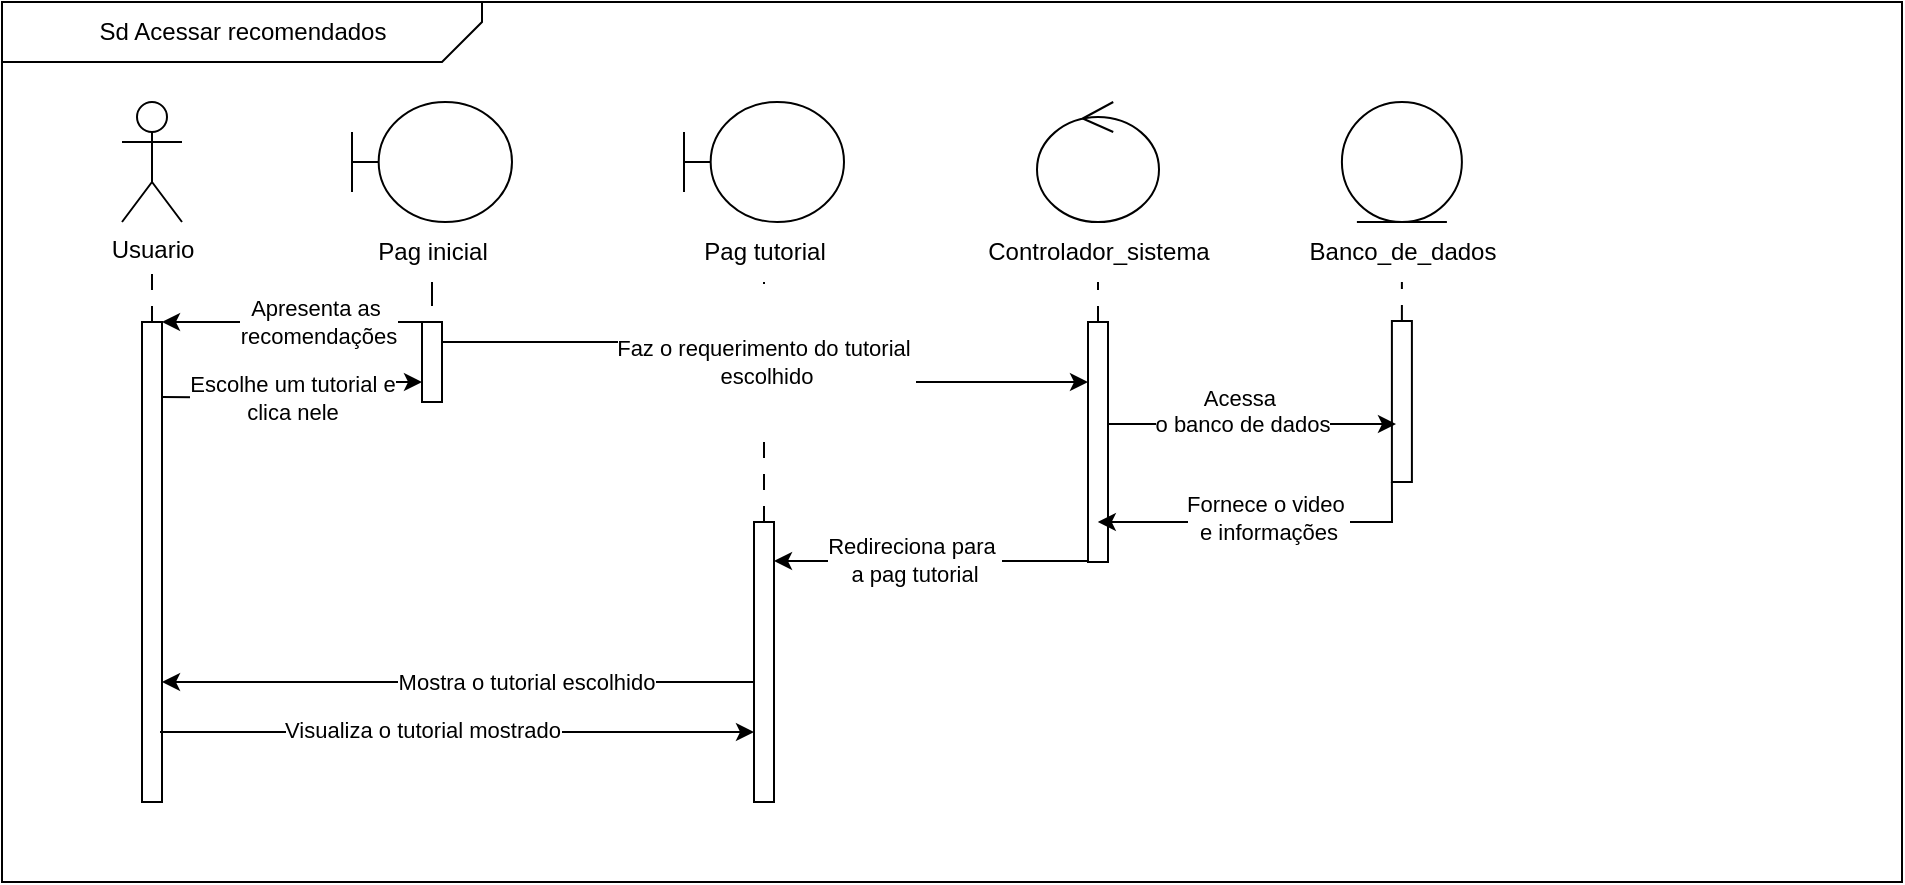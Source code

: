 <mxfile version="26.0.15">
  <diagram name="Página-1" id="jx0vXUId92UZGx1RPOdO">
    <mxGraphModel grid="1" page="1" gridSize="10" guides="1" tooltips="1" connect="1" arrows="1" fold="1" pageScale="1" pageWidth="827" pageHeight="1169" math="0" shadow="0">
      <root>
        <mxCell id="0" />
        <mxCell id="1" parent="0" />
        <mxCell id="LPuviC379ChFbPw_DMBY-1" value="" style="rounded=0;html=1;flipH=0;" vertex="1" parent="1">
          <mxGeometry x="110" width="950" height="440" as="geometry" />
        </mxCell>
        <mxCell id="LPuviC379ChFbPw_DMBY-2" value="Usuario" style="shape=umlActor;verticalLabelPosition=bottom;verticalAlign=top;html=1;outlineConnect=0;" vertex="1" parent="1">
          <mxGeometry x="170" y="50" width="30" height="60" as="geometry" />
        </mxCell>
        <mxCell id="LPuviC379ChFbPw_DMBY-3" style="edgeStyle=orthogonalEdgeStyle;rounded=0;orthogonalLoop=1;jettySize=auto;html=1;exitX=0.5;exitY=0;exitDx=0;exitDy=0;endArrow=none;startFill=0;dashed=1;dashPattern=8 8;" edge="1" parent="1" source="LPuviC379ChFbPw_DMBY-6">
          <mxGeometry relative="1" as="geometry">
            <mxPoint x="185" y="129" as="targetPoint" />
          </mxGeometry>
        </mxCell>
        <mxCell id="5BXSpPQj7zV_-2urVhF3-8" style="edgeStyle=orthogonalEdgeStyle;rounded=0;orthogonalLoop=1;jettySize=auto;html=1;exitX=1;exitY=0.5;exitDx=0;exitDy=0;entryX=0;entryY=0.75;entryDx=0;entryDy=0;" edge="1" parent="1" target="LPuviC379ChFbPw_DMBY-36">
          <mxGeometry relative="1" as="geometry">
            <mxPoint x="190" y="197.5" as="sourcePoint" />
            <mxPoint x="320" y="190" as="targetPoint" />
            <Array as="points" />
          </mxGeometry>
        </mxCell>
        <mxCell id="5BXSpPQj7zV_-2urVhF3-9" value="Escolhe um tutorial e&lt;div&gt;clica nele&lt;/div&gt;" style="edgeLabel;html=1;align=center;verticalAlign=middle;resizable=0;points=[];" connectable="0" vertex="1" parent="5BXSpPQj7zV_-2urVhF3-8">
          <mxGeometry x="-0.082" relative="1" as="geometry">
            <mxPoint x="1" as="offset" />
          </mxGeometry>
        </mxCell>
        <mxCell id="LPuviC379ChFbPw_DMBY-6" value="" style="rounded=0;html=1;" vertex="1" parent="1">
          <mxGeometry x="180" y="160" width="10" height="240" as="geometry" />
        </mxCell>
        <mxCell id="LPuviC379ChFbPw_DMBY-7" value="Sd Acessar recomendados" style="shape=card;html=1;rotation=0;size=20;direction=south;flipH=0;flipV=1;" vertex="1" parent="1">
          <mxGeometry x="110" width="240" height="30" as="geometry" />
        </mxCell>
        <mxCell id="LPuviC379ChFbPw_DMBY-8" value="" style="shape=umlBoundary;html=1;" vertex="1" parent="1">
          <mxGeometry x="285" y="50" width="80" height="60" as="geometry" />
        </mxCell>
        <mxCell id="LPuviC379ChFbPw_DMBY-66" style="edgeStyle=orthogonalEdgeStyle;rounded=0;orthogonalLoop=1;jettySize=auto;html=1;exitX=0.5;exitY=1;exitDx=0;exitDy=0;entryX=0.5;entryY=0;entryDx=0;entryDy=0;endArrow=none;startFill=0;dashed=1;dashPattern=12 12;" edge="1" parent="1" source="LPuviC379ChFbPw_DMBY-9" target="LPuviC379ChFbPw_DMBY-36">
          <mxGeometry relative="1" as="geometry" />
        </mxCell>
        <mxCell id="LPuviC379ChFbPw_DMBY-9" value="Pag inicial" style="text;html=1;align=center;verticalAlign=middle;rounded=0;" vertex="1" parent="1">
          <mxGeometry x="275" y="110" width="100" height="30" as="geometry" />
        </mxCell>
        <mxCell id="LPuviC379ChFbPw_DMBY-11" style="edgeStyle=orthogonalEdgeStyle;rounded=0;orthogonalLoop=1;jettySize=auto;html=1;exitX=0.5;exitY=1;exitDx=0;exitDy=0;entryX=0.5;entryY=0;entryDx=0;entryDy=0;endArrow=none;startFill=0;dashed=1;dashPattern=8 8;" edge="1" parent="1" target="LPuviC379ChFbPw_DMBY-36">
          <mxGeometry relative="1" as="geometry">
            <mxPoint x="325" y="170.0" as="sourcePoint" />
          </mxGeometry>
        </mxCell>
        <mxCell id="LPuviC379ChFbPw_DMBY-13" value="" style="ellipse;shape=umlControl;html=1;" vertex="1" parent="1">
          <mxGeometry x="627.5" y="50" width="61" height="60" as="geometry" />
        </mxCell>
        <mxCell id="LPuviC379ChFbPw_DMBY-14" value="Controlador_sistema" style="text;html=1;align=center;verticalAlign=middle;rounded=0;" vertex="1" parent="1">
          <mxGeometry x="600.25" y="110" width="115.5" height="30" as="geometry" />
        </mxCell>
        <mxCell id="LPuviC379ChFbPw_DMBY-15" style="edgeStyle=orthogonalEdgeStyle;rounded=0;orthogonalLoop=1;jettySize=auto;html=1;exitX=0.5;exitY=0;exitDx=0;exitDy=0;entryX=0.5;entryY=1;entryDx=0;entryDy=0;endArrow=none;startFill=0;dashed=1;dashPattern=8 8;" edge="1" parent="1" source="LPuviC379ChFbPw_DMBY-21">
          <mxGeometry relative="1" as="geometry">
            <mxPoint x="658" y="140" as="targetPoint" />
          </mxGeometry>
        </mxCell>
        <mxCell id="LPuviC379ChFbPw_DMBY-54" style="edgeStyle=orthogonalEdgeStyle;rounded=0;orthogonalLoop=1;jettySize=auto;html=1;exitX=0;exitY=1;exitDx=0;exitDy=0;entryX=1;entryY=0;entryDx=0;entryDy=0;" edge="1" parent="1">
          <mxGeometry relative="1" as="geometry">
            <mxPoint x="653.75" y="279.5" as="sourcePoint" />
            <mxPoint x="496" y="279.5" as="targetPoint" />
            <Array as="points">
              <mxPoint x="621" y="279.5" />
              <mxPoint x="621" y="279.5" />
            </Array>
          </mxGeometry>
        </mxCell>
        <mxCell id="LPuviC379ChFbPw_DMBY-55" value="Redireciona para&amp;nbsp;&lt;div&gt;a pag tutorial&lt;/div&gt;" style="edgeLabel;html=1;align=center;verticalAlign=middle;resizable=0;points=[];" connectable="0" vertex="1" parent="LPuviC379ChFbPw_DMBY-54">
          <mxGeometry relative="1" as="geometry">
            <mxPoint x="-9" y="-1" as="offset" />
          </mxGeometry>
        </mxCell>
        <mxCell id="LPuviC379ChFbPw_DMBY-21" value="" style="rounded=0;html=1;" vertex="1" parent="1">
          <mxGeometry x="653" y="160" width="10" height="120" as="geometry" />
        </mxCell>
        <mxCell id="LPuviC379ChFbPw_DMBY-22" value="&lt;div&gt;&lt;br&gt;&lt;/div&gt;&lt;div&gt;&lt;br&gt;&lt;/div&gt;" style="ellipse;shape=umlEntity;html=1;" vertex="1" parent="1">
          <mxGeometry x="779.95" y="50" width="60" height="60" as="geometry" />
        </mxCell>
        <mxCell id="LPuviC379ChFbPw_DMBY-23" value="Banco_de_dados" style="text;html=1;align=center;verticalAlign=middle;rounded=0;" vertex="1" parent="1">
          <mxGeometry x="759.95" y="110" width="100" height="30" as="geometry" />
        </mxCell>
        <mxCell id="LPuviC379ChFbPw_DMBY-24" style="edgeStyle=orthogonalEdgeStyle;rounded=0;orthogonalLoop=1;jettySize=auto;html=1;exitX=0.5;exitY=0;exitDx=0;exitDy=0;entryX=0.5;entryY=1;entryDx=0;entryDy=0;endArrow=none;startFill=0;dashed=1;dashPattern=8 8;" edge="1" parent="1" source="LPuviC379ChFbPw_DMBY-27">
          <mxGeometry relative="1" as="geometry">
            <mxPoint x="809.95" y="140" as="targetPoint" />
          </mxGeometry>
        </mxCell>
        <mxCell id="LPuviC379ChFbPw_DMBY-63" style="edgeStyle=orthogonalEdgeStyle;rounded=0;orthogonalLoop=1;jettySize=auto;html=1;entryX=1;entryY=0.5;entryDx=0;entryDy=0;exitX=0;exitY=1;exitDx=0;exitDy=0;" edge="1" parent="1" source="LPuviC379ChFbPw_DMBY-27">
          <mxGeometry relative="1" as="geometry">
            <Array as="points">
              <mxPoint x="805" y="260" />
            </Array>
            <mxPoint x="804.9" y="245.5" as="sourcePoint" />
            <mxPoint x="657.9" y="260" as="targetPoint" />
          </mxGeometry>
        </mxCell>
        <mxCell id="LPuviC379ChFbPw_DMBY-64" value="Fornece o video&amp;nbsp;&lt;div&gt;e informações&lt;/div&gt;" style="edgeLabel;html=1;align=center;verticalAlign=middle;resizable=0;points=[];" connectable="0" vertex="1" parent="LPuviC379ChFbPw_DMBY-63">
          <mxGeometry x="-0.019" y="-2" relative="1" as="geometry">
            <mxPoint as="offset" />
          </mxGeometry>
        </mxCell>
        <mxCell id="LPuviC379ChFbPw_DMBY-27" value="" style="rounded=0;html=1;" vertex="1" parent="1">
          <mxGeometry x="804.95" y="159.5" width="10" height="80.5" as="geometry" />
        </mxCell>
        <mxCell id="LPuviC379ChFbPw_DMBY-28" value="" style="shape=umlBoundary;html=1;" vertex="1" parent="1">
          <mxGeometry x="451" y="50" width="80" height="60" as="geometry" />
        </mxCell>
        <mxCell id="LPuviC379ChFbPw_DMBY-29" value="Pag tutorial" style="text;html=1;align=center;verticalAlign=middle;rounded=0;" vertex="1" parent="1">
          <mxGeometry x="441" y="110" width="100" height="30" as="geometry" />
        </mxCell>
        <mxCell id="LPuviC379ChFbPw_DMBY-30" style="edgeStyle=orthogonalEdgeStyle;rounded=0;orthogonalLoop=1;jettySize=auto;html=1;exitX=0.5;exitY=0;exitDx=0;exitDy=0;entryX=0.5;entryY=1;entryDx=0;entryDy=0;endArrow=none;startFill=0;dashed=1;dashPattern=8 8;" edge="1" parent="1" source="LPuviC379ChFbPw_DMBY-42" target="LPuviC379ChFbPw_DMBY-29">
          <mxGeometry relative="1" as="geometry" />
        </mxCell>
        <mxCell id="5BXSpPQj7zV_-2urVhF3-6" style="edgeStyle=orthogonalEdgeStyle;rounded=0;orthogonalLoop=1;jettySize=auto;html=1;exitX=0;exitY=0;exitDx=0;exitDy=0;entryX=1;entryY=0;entryDx=0;entryDy=0;" edge="1" parent="1" source="LPuviC379ChFbPw_DMBY-36" target="LPuviC379ChFbPw_DMBY-6">
          <mxGeometry relative="1" as="geometry">
            <Array as="points">
              <mxPoint x="240" y="160" />
              <mxPoint x="240" y="160" />
            </Array>
          </mxGeometry>
        </mxCell>
        <mxCell id="5BXSpPQj7zV_-2urVhF3-7" value="Apresenta as&amp;nbsp;&lt;div&gt;recomendações&lt;/div&gt;" style="edgeLabel;html=1;align=center;verticalAlign=middle;resizable=0;points=[];" connectable="0" vertex="1" parent="5BXSpPQj7zV_-2urVhF3-6">
          <mxGeometry x="-0.2" relative="1" as="geometry">
            <mxPoint as="offset" />
          </mxGeometry>
        </mxCell>
        <mxCell id="5BXSpPQj7zV_-2urVhF3-21" value="&lt;span&gt;&lt;br&gt;&lt;br style=&quot;forced-color-adjust: none; color: rgb(0, 0, 0); font-family: Helvetica; font-size: 11px; font-style: normal; font-variant-ligatures: normal; font-variant-caps: normal; font-weight: 400; letter-spacing: normal; orphans: 2; text-align: center; text-indent: 0px; text-transform: none; widows: 2; word-spacing: 0px; -webkit-text-stroke-width: 0px; white-space: nowrap; text-decoration-thickness: initial; text-decoration-style: initial; text-decoration-color: initial;&quot;&gt;&lt;span style=&quot;forced-color-adjust: none; color: rgb(0, 0, 0); font-family: Helvetica; font-size: 11px; font-style: normal; font-variant-ligatures: normal; font-variant-caps: normal; font-weight: 400; letter-spacing: normal; orphans: 2; text-align: center; text-indent: 0px; text-transform: none; widows: 2; word-spacing: 0px; -webkit-text-stroke-width: 0px; white-space: nowrap; text-decoration-thickness: initial; text-decoration-style: initial; text-decoration-color: initial; float: none; display: inline !important; background-color: rgb(255, 255, 255);&quot;&gt;Faz o requerimento do tutorial&amp;nbsp;&lt;/span&gt;&lt;/span&gt;&lt;div style=&quot;forced-color-adjust: none; color: rgb(0, 0, 0); font-family: Helvetica; font-size: 11px; font-style: normal; font-variant-ligatures: normal; font-variant-caps: normal; font-weight: 400; letter-spacing: normal; orphans: 2; text-align: center; text-indent: 0px; text-transform: none; widows: 2; word-spacing: 0px; -webkit-text-stroke-width: 0px; white-space: nowrap; text-decoration-thickness: initial; text-decoration-style: initial; text-decoration-color: initial;&quot;&gt;&lt;span&gt;escolhido&lt;/span&gt;&lt;/div&gt;&lt;span&gt;&lt;br style=&quot;forced-color-adjust: none; color: rgb(0, 0, 0); font-family: Helvetica; font-size: 11px; font-style: normal; font-variant-ligatures: normal; font-variant-caps: normal; font-weight: 400; letter-spacing: normal; orphans: 2; text-align: center; text-indent: 0px; text-transform: none; widows: 2; word-spacing: 0px; -webkit-text-stroke-width: 0px; white-space: nowrap; text-decoration-thickness: initial; text-decoration-style: initial; text-decoration-color: initial;&quot;&gt;&lt;br&gt;&lt;/span&gt;" style="edgeStyle=orthogonalEdgeStyle;rounded=0;orthogonalLoop=1;jettySize=auto;html=1;exitX=1;exitY=0.25;exitDx=0;exitDy=0;entryX=0;entryY=0.25;entryDx=0;entryDy=0;" edge="1" parent="1" source="LPuviC379ChFbPw_DMBY-36" target="LPuviC379ChFbPw_DMBY-21">
          <mxGeometry relative="1" as="geometry" />
        </mxCell>
        <mxCell id="LPuviC379ChFbPw_DMBY-36" value="" style="rounded=0;html=1;" vertex="1" parent="1">
          <mxGeometry x="320" y="160" width="10" height="40" as="geometry" />
        </mxCell>
        <mxCell id="LPuviC379ChFbPw_DMBY-58" style="edgeStyle=orthogonalEdgeStyle;rounded=0;orthogonalLoop=1;jettySize=auto;html=1;exitX=0;exitY=1;exitDx=0;exitDy=0;entryX=1;entryY=0.75;entryDx=0;entryDy=0;" edge="1" parent="1" source="LPuviC379ChFbPw_DMBY-42" target="LPuviC379ChFbPw_DMBY-6">
          <mxGeometry relative="1" as="geometry">
            <Array as="points">
              <mxPoint x="370" y="340" />
              <mxPoint x="370" y="340" />
            </Array>
          </mxGeometry>
        </mxCell>
        <mxCell id="LPuviC379ChFbPw_DMBY-59" value="Mostra o tutorial escolhido" style="edgeLabel;html=1;align=center;verticalAlign=middle;resizable=0;points=[];" connectable="0" vertex="1" parent="LPuviC379ChFbPw_DMBY-58">
          <mxGeometry x="-0.168" relative="1" as="geometry">
            <mxPoint x="-26" as="offset" />
          </mxGeometry>
        </mxCell>
        <mxCell id="LPuviC379ChFbPw_DMBY-42" value="" style="rounded=0;html=1;" vertex="1" parent="1">
          <mxGeometry x="486" y="260" width="10" height="140" as="geometry" />
        </mxCell>
        <mxCell id="5BXSpPQj7zV_-2urVhF3-17" value="&#xa;&lt;span style=&quot;color: rgb(0, 0, 0); font-family: Helvetica; font-size: 11px; font-style: normal; font-variant-ligatures: normal; font-variant-caps: normal; font-weight: 400; letter-spacing: normal; orphans: 2; text-align: center; text-indent: 0px; text-transform: none; widows: 2; word-spacing: 0px; -webkit-text-stroke-width: 0px; white-space: nowrap; background-color: rgb(255, 255, 255); text-decoration-thickness: initial; text-decoration-style: initial; text-decoration-color: initial; display: inline !important; float: none;&quot;&gt;Acessa&amp;nbsp;&lt;/span&gt;&lt;div style=&quot;forced-color-adjust: none; color: rgb(0, 0, 0); font-family: Helvetica; font-size: 11px; font-style: normal; font-variant-ligatures: normal; font-variant-caps: normal; font-weight: 400; letter-spacing: normal; orphans: 2; text-align: center; text-indent: 0px; text-transform: none; widows: 2; word-spacing: 0px; -webkit-text-stroke-width: 0px; white-space: nowrap; text-decoration-thickness: initial; text-decoration-style: initial; text-decoration-color: initial;&quot;&gt;o banco de dados&lt;/div&gt;&#xa;&#xa;" style="edgeStyle=orthogonalEdgeStyle;rounded=0;orthogonalLoop=1;jettySize=auto;html=1;exitX=1;exitY=0.5;exitDx=0;exitDy=0;entryX=0.205;entryY=0.64;entryDx=0;entryDy=0;entryPerimeter=0;" edge="1" parent="1" source="LPuviC379ChFbPw_DMBY-21" target="LPuviC379ChFbPw_DMBY-27">
          <mxGeometry relative="1" as="geometry">
            <Array as="points">
              <mxPoint x="663" y="211" />
            </Array>
          </mxGeometry>
        </mxCell>
        <mxCell id="5BXSpPQj7zV_-2urVhF3-32" value="" style="endArrow=classic;html=1;rounded=0;entryX=0;entryY=0.75;entryDx=0;entryDy=0;exitX=0.9;exitY=0.854;exitDx=0;exitDy=0;exitPerimeter=0;" edge="1" parent="1" source="LPuviC379ChFbPw_DMBY-6" target="LPuviC379ChFbPw_DMBY-42">
          <mxGeometry width="50" height="50" relative="1" as="geometry">
            <mxPoint x="220" y="370" as="sourcePoint" />
            <mxPoint x="270" y="320" as="targetPoint" />
          </mxGeometry>
        </mxCell>
        <mxCell id="5BXSpPQj7zV_-2urVhF3-34" value="Visualiza o tutorial mostrado" style="edgeLabel;html=1;align=center;verticalAlign=middle;resizable=0;points=[];" connectable="0" vertex="1" parent="5BXSpPQj7zV_-2urVhF3-32">
          <mxGeometry x="-0.118" y="1" relative="1" as="geometry">
            <mxPoint as="offset" />
          </mxGeometry>
        </mxCell>
      </root>
    </mxGraphModel>
  </diagram>
</mxfile>

